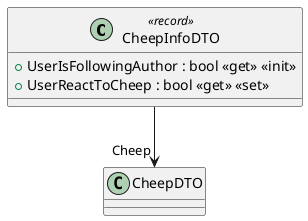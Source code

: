 @startuml
class CheepInfoDTO <<record>> {
    + UserIsFollowingAuthor : bool <<get>> <<init>>
    + UserReactToCheep : bool <<get>> <<set>>
}
CheepInfoDTO --> "Cheep" CheepDTO
@enduml
